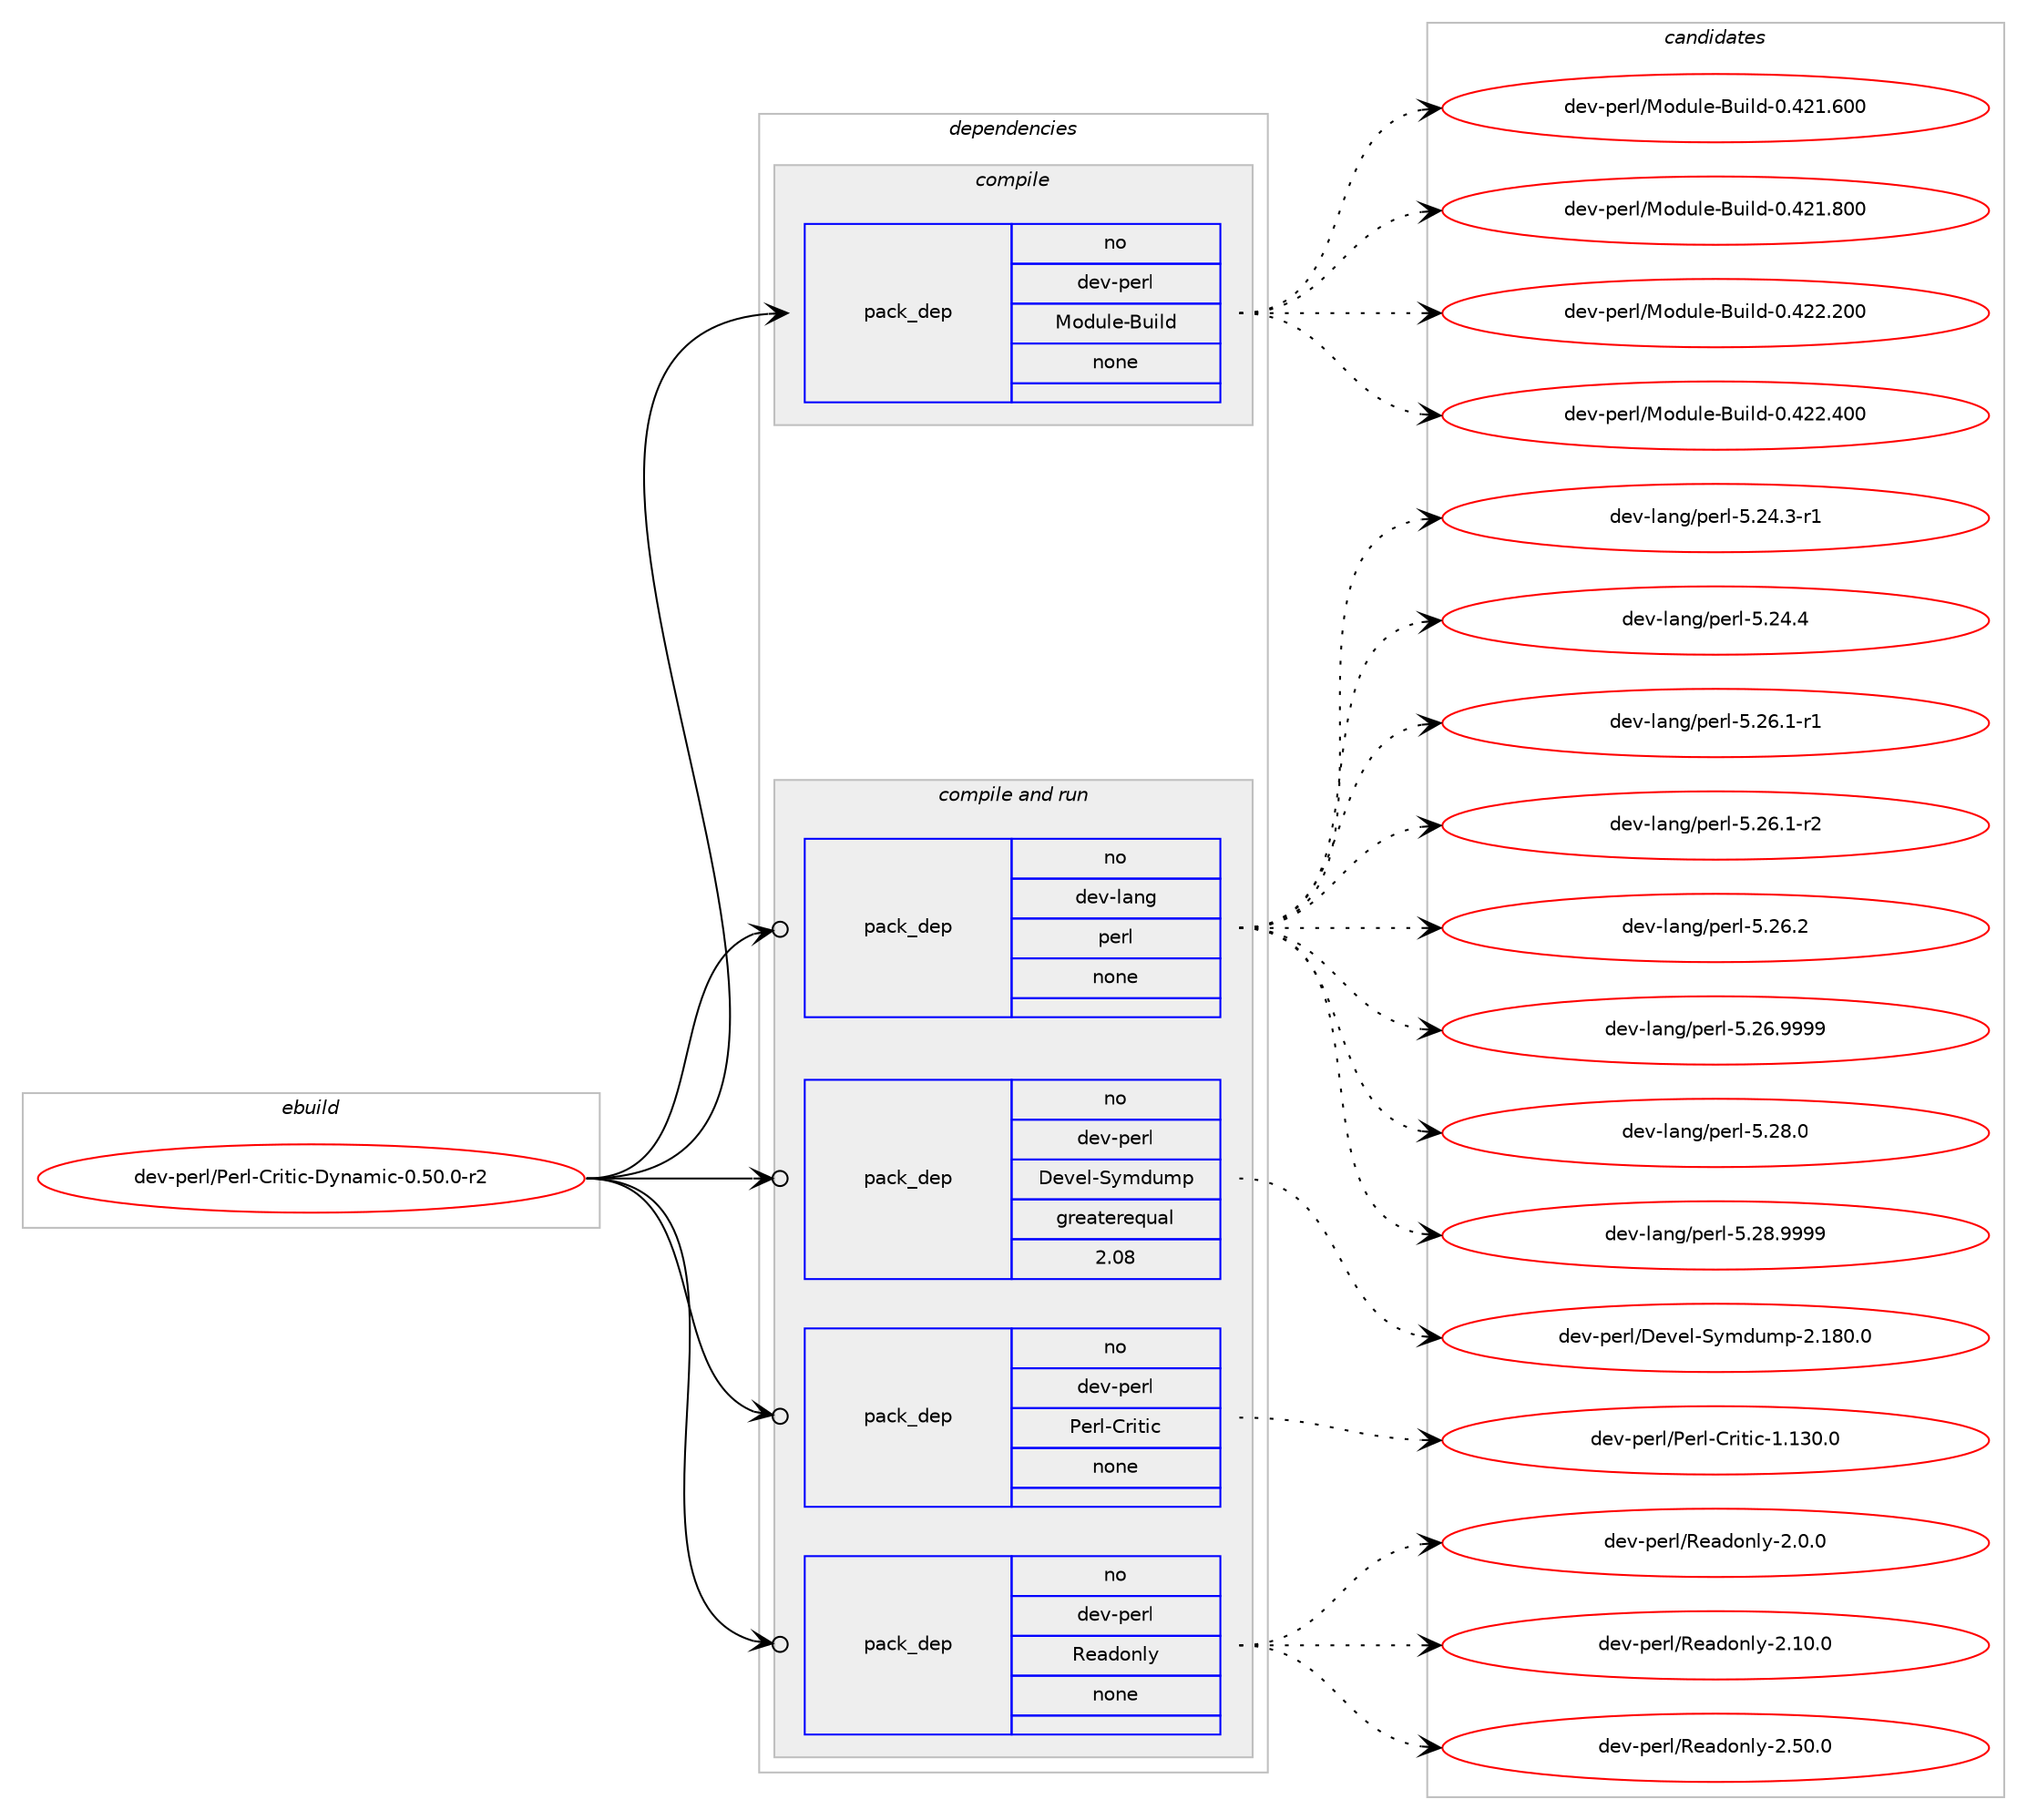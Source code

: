 digraph prolog {

# *************
# Graph options
# *************

newrank=true;
concentrate=true;
compound=true;
graph [rankdir=LR,fontname=Helvetica,fontsize=10,ranksep=1.5];#, ranksep=2.5, nodesep=0.2];
edge  [arrowhead=vee];
node  [fontname=Helvetica,fontsize=10];

# **********
# The ebuild
# **********

subgraph cluster_leftcol {
color=gray;
rank=same;
label=<<i>ebuild</i>>;
id [label="dev-perl/Perl-Critic-Dynamic-0.50.0-r2", color=red, width=4, href="../dev-perl/Perl-Critic-Dynamic-0.50.0-r2.svg"];
}

# ****************
# The dependencies
# ****************

subgraph cluster_midcol {
color=gray;
label=<<i>dependencies</i>>;
subgraph cluster_compile {
fillcolor="#eeeeee";
style=filled;
label=<<i>compile</i>>;
subgraph pack995795 {
dependency1387574 [label=<<TABLE BORDER="0" CELLBORDER="1" CELLSPACING="0" CELLPADDING="4" WIDTH="220"><TR><TD ROWSPAN="6" CELLPADDING="30">pack_dep</TD></TR><TR><TD WIDTH="110">no</TD></TR><TR><TD>dev-perl</TD></TR><TR><TD>Module-Build</TD></TR><TR><TD>none</TD></TR><TR><TD></TD></TR></TABLE>>, shape=none, color=blue];
}
id:e -> dependency1387574:w [weight=20,style="solid",arrowhead="vee"];
}
subgraph cluster_compileandrun {
fillcolor="#eeeeee";
style=filled;
label=<<i>compile and run</i>>;
subgraph pack995796 {
dependency1387575 [label=<<TABLE BORDER="0" CELLBORDER="1" CELLSPACING="0" CELLPADDING="4" WIDTH="220"><TR><TD ROWSPAN="6" CELLPADDING="30">pack_dep</TD></TR><TR><TD WIDTH="110">no</TD></TR><TR><TD>dev-lang</TD></TR><TR><TD>perl</TD></TR><TR><TD>none</TD></TR><TR><TD></TD></TR></TABLE>>, shape=none, color=blue];
}
id:e -> dependency1387575:w [weight=20,style="solid",arrowhead="odotvee"];
subgraph pack995797 {
dependency1387576 [label=<<TABLE BORDER="0" CELLBORDER="1" CELLSPACING="0" CELLPADDING="4" WIDTH="220"><TR><TD ROWSPAN="6" CELLPADDING="30">pack_dep</TD></TR><TR><TD WIDTH="110">no</TD></TR><TR><TD>dev-perl</TD></TR><TR><TD>Devel-Symdump</TD></TR><TR><TD>greaterequal</TD></TR><TR><TD>2.08</TD></TR></TABLE>>, shape=none, color=blue];
}
id:e -> dependency1387576:w [weight=20,style="solid",arrowhead="odotvee"];
subgraph pack995798 {
dependency1387577 [label=<<TABLE BORDER="0" CELLBORDER="1" CELLSPACING="0" CELLPADDING="4" WIDTH="220"><TR><TD ROWSPAN="6" CELLPADDING="30">pack_dep</TD></TR><TR><TD WIDTH="110">no</TD></TR><TR><TD>dev-perl</TD></TR><TR><TD>Perl-Critic</TD></TR><TR><TD>none</TD></TR><TR><TD></TD></TR></TABLE>>, shape=none, color=blue];
}
id:e -> dependency1387577:w [weight=20,style="solid",arrowhead="odotvee"];
subgraph pack995799 {
dependency1387578 [label=<<TABLE BORDER="0" CELLBORDER="1" CELLSPACING="0" CELLPADDING="4" WIDTH="220"><TR><TD ROWSPAN="6" CELLPADDING="30">pack_dep</TD></TR><TR><TD WIDTH="110">no</TD></TR><TR><TD>dev-perl</TD></TR><TR><TD>Readonly</TD></TR><TR><TD>none</TD></TR><TR><TD></TD></TR></TABLE>>, shape=none, color=blue];
}
id:e -> dependency1387578:w [weight=20,style="solid",arrowhead="odotvee"];
}
subgraph cluster_run {
fillcolor="#eeeeee";
style=filled;
label=<<i>run</i>>;
}
}

# **************
# The candidates
# **************

subgraph cluster_choices {
rank=same;
color=gray;
label=<<i>candidates</i>>;

subgraph choice995795 {
color=black;
nodesep=1;
choice100101118451121011141084777111100117108101456611710510810045484652504946544848 [label="dev-perl/Module-Build-0.421.600", color=red, width=4,href="../dev-perl/Module-Build-0.421.600.svg"];
choice100101118451121011141084777111100117108101456611710510810045484652504946564848 [label="dev-perl/Module-Build-0.421.800", color=red, width=4,href="../dev-perl/Module-Build-0.421.800.svg"];
choice100101118451121011141084777111100117108101456611710510810045484652505046504848 [label="dev-perl/Module-Build-0.422.200", color=red, width=4,href="../dev-perl/Module-Build-0.422.200.svg"];
choice100101118451121011141084777111100117108101456611710510810045484652505046524848 [label="dev-perl/Module-Build-0.422.400", color=red, width=4,href="../dev-perl/Module-Build-0.422.400.svg"];
dependency1387574:e -> choice100101118451121011141084777111100117108101456611710510810045484652504946544848:w [style=dotted,weight="100"];
dependency1387574:e -> choice100101118451121011141084777111100117108101456611710510810045484652504946564848:w [style=dotted,weight="100"];
dependency1387574:e -> choice100101118451121011141084777111100117108101456611710510810045484652505046504848:w [style=dotted,weight="100"];
dependency1387574:e -> choice100101118451121011141084777111100117108101456611710510810045484652505046524848:w [style=dotted,weight="100"];
}
subgraph choice995796 {
color=black;
nodesep=1;
choice100101118451089711010347112101114108455346505246514511449 [label="dev-lang/perl-5.24.3-r1", color=red, width=4,href="../dev-lang/perl-5.24.3-r1.svg"];
choice10010111845108971101034711210111410845534650524652 [label="dev-lang/perl-5.24.4", color=red, width=4,href="../dev-lang/perl-5.24.4.svg"];
choice100101118451089711010347112101114108455346505446494511449 [label="dev-lang/perl-5.26.1-r1", color=red, width=4,href="../dev-lang/perl-5.26.1-r1.svg"];
choice100101118451089711010347112101114108455346505446494511450 [label="dev-lang/perl-5.26.1-r2", color=red, width=4,href="../dev-lang/perl-5.26.1-r2.svg"];
choice10010111845108971101034711210111410845534650544650 [label="dev-lang/perl-5.26.2", color=red, width=4,href="../dev-lang/perl-5.26.2.svg"];
choice10010111845108971101034711210111410845534650544657575757 [label="dev-lang/perl-5.26.9999", color=red, width=4,href="../dev-lang/perl-5.26.9999.svg"];
choice10010111845108971101034711210111410845534650564648 [label="dev-lang/perl-5.28.0", color=red, width=4,href="../dev-lang/perl-5.28.0.svg"];
choice10010111845108971101034711210111410845534650564657575757 [label="dev-lang/perl-5.28.9999", color=red, width=4,href="../dev-lang/perl-5.28.9999.svg"];
dependency1387575:e -> choice100101118451089711010347112101114108455346505246514511449:w [style=dotted,weight="100"];
dependency1387575:e -> choice10010111845108971101034711210111410845534650524652:w [style=dotted,weight="100"];
dependency1387575:e -> choice100101118451089711010347112101114108455346505446494511449:w [style=dotted,weight="100"];
dependency1387575:e -> choice100101118451089711010347112101114108455346505446494511450:w [style=dotted,weight="100"];
dependency1387575:e -> choice10010111845108971101034711210111410845534650544650:w [style=dotted,weight="100"];
dependency1387575:e -> choice10010111845108971101034711210111410845534650544657575757:w [style=dotted,weight="100"];
dependency1387575:e -> choice10010111845108971101034711210111410845534650564648:w [style=dotted,weight="100"];
dependency1387575:e -> choice10010111845108971101034711210111410845534650564657575757:w [style=dotted,weight="100"];
}
subgraph choice995797 {
color=black;
nodesep=1;
choice10010111845112101114108476810111810110845831211091001171091124550464956484648 [label="dev-perl/Devel-Symdump-2.180.0", color=red, width=4,href="../dev-perl/Devel-Symdump-2.180.0.svg"];
dependency1387576:e -> choice10010111845112101114108476810111810110845831211091001171091124550464956484648:w [style=dotted,weight="100"];
}
subgraph choice995798 {
color=black;
nodesep=1;
choice1001011184511210111410847801011141084567114105116105994549464951484648 [label="dev-perl/Perl-Critic-1.130.0", color=red, width=4,href="../dev-perl/Perl-Critic-1.130.0.svg"];
dependency1387577:e -> choice1001011184511210111410847801011141084567114105116105994549464951484648:w [style=dotted,weight="100"];
}
subgraph choice995799 {
color=black;
nodesep=1;
choice10010111845112101114108478210197100111110108121455046484648 [label="dev-perl/Readonly-2.0.0", color=red, width=4,href="../dev-perl/Readonly-2.0.0.svg"];
choice1001011184511210111410847821019710011111010812145504649484648 [label="dev-perl/Readonly-2.10.0", color=red, width=4,href="../dev-perl/Readonly-2.10.0.svg"];
choice1001011184511210111410847821019710011111010812145504653484648 [label="dev-perl/Readonly-2.50.0", color=red, width=4,href="../dev-perl/Readonly-2.50.0.svg"];
dependency1387578:e -> choice10010111845112101114108478210197100111110108121455046484648:w [style=dotted,weight="100"];
dependency1387578:e -> choice1001011184511210111410847821019710011111010812145504649484648:w [style=dotted,weight="100"];
dependency1387578:e -> choice1001011184511210111410847821019710011111010812145504653484648:w [style=dotted,weight="100"];
}
}

}
